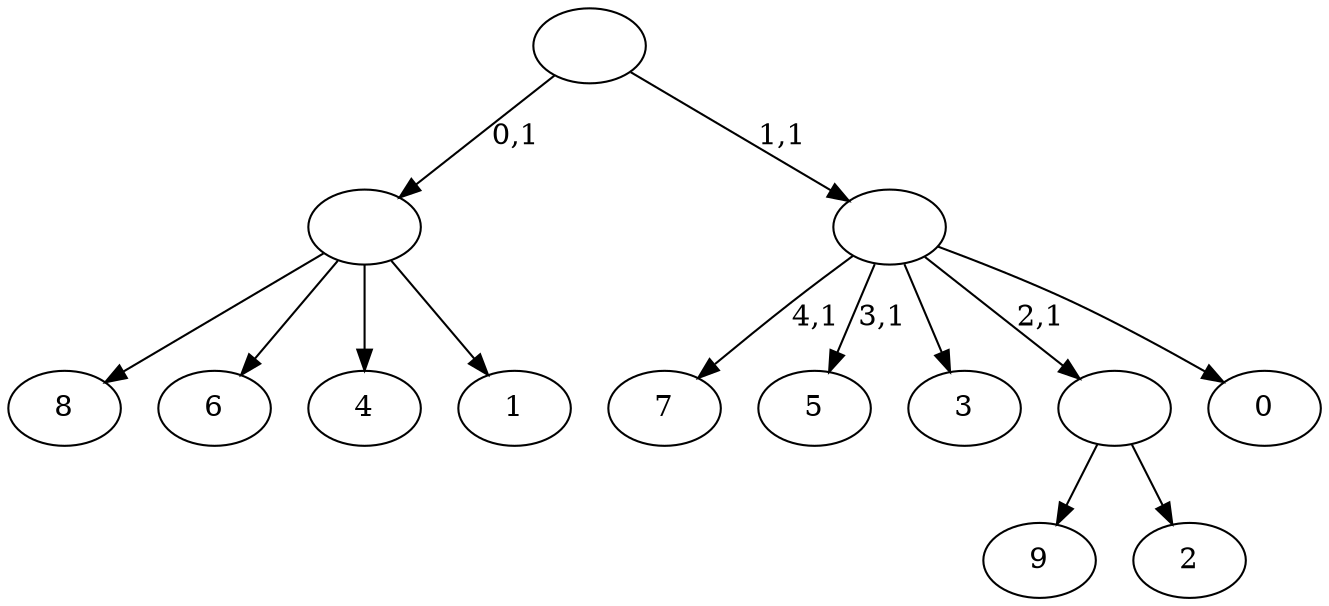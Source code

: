 digraph T {
	15 [label="9"]
	14 [label="8"]
	13 [label="7"]
	11 [label="6"]
	10 [label="5"]
	8 [label="4"]
	7 [label="3"]
	6 [label="2"]
	5 [label=""]
	4 [label="1"]
	3 [label=""]
	2 [label="0"]
	1 [label=""]
	0 [label=""]
	5 -> 15 [label=""]
	5 -> 6 [label=""]
	3 -> 14 [label=""]
	3 -> 11 [label=""]
	3 -> 8 [label=""]
	3 -> 4 [label=""]
	1 -> 10 [label="3,1"]
	1 -> 13 [label="4,1"]
	1 -> 7 [label=""]
	1 -> 5 [label="2,1"]
	1 -> 2 [label=""]
	0 -> 3 [label="0,1"]
	0 -> 1 [label="1,1"]
}

